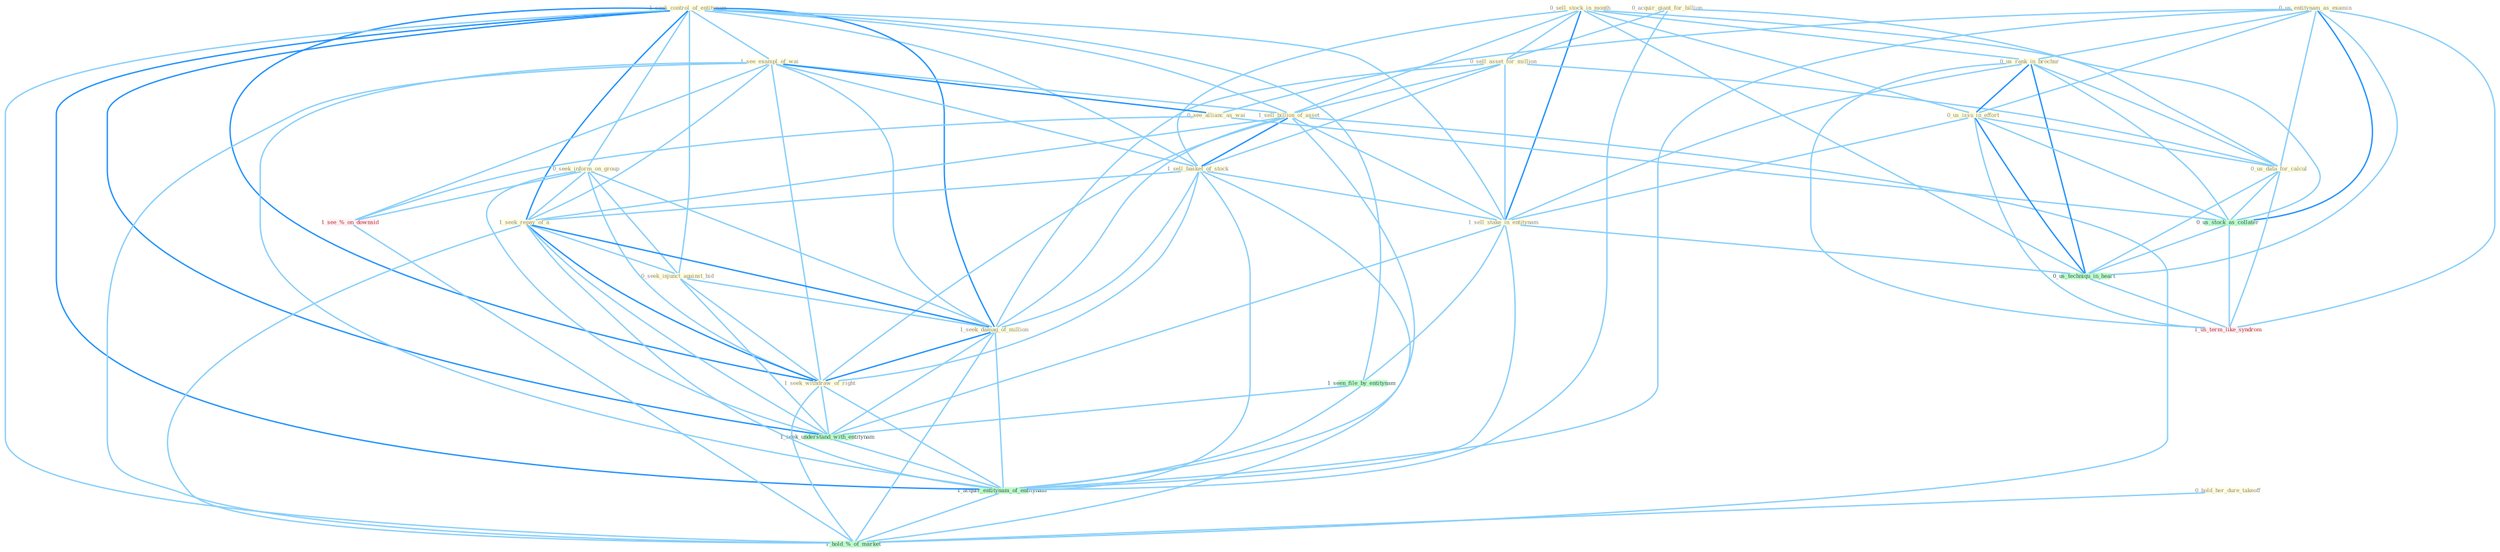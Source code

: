 Graph G{ 
    node
    [shape=polygon,style=filled,width=.5,height=.06,color="#BDFCC9",fixedsize=true,fontsize=4,
    fontcolor="#2f4f4f"];
    {node
    [color="#ffffe0", fontcolor="#8b7d6b"] "0_acquir_giant_for_billion " "0_sell_stock_in_month " "0_us_entitynam_as_examin " "1_seek_control_of_entitynam " "0_hold_her_dure_takeoff " "0_sell_asset_for_million " "1_see_exampl_of_wai " "1_sell_billion_of_asset " "0_see_allianc_as_wai " "0_us_rank_in_brochur " "1_sell_basket_of_stock " "0_seek_inform_on_group " "1_seek_repay_of_a " "0_seek_injunct_against_bid " "1_seek_damag_of_million " "0_us_issu_in_effort " "0_us_data_for_calcul " "1_sell_stake_in_entitynam " "1_seek_withdraw_of_right "}
{node [color="#fff0f5", fontcolor="#b22222"] "1_see_%_on_downsid " "1_us_term_like_syndrom "}
edge [color="#B0E2FF"];

	"0_acquir_giant_for_billion " -- "0_sell_asset_for_million " [w="1", color="#87cefa" ];
	"0_acquir_giant_for_billion " -- "0_us_data_for_calcul " [w="1", color="#87cefa" ];
	"0_acquir_giant_for_billion " -- "1_acquir_entitynam_of_entitynam " [w="1", color="#87cefa" ];
	"0_sell_stock_in_month " -- "0_sell_asset_for_million " [w="1", color="#87cefa" ];
	"0_sell_stock_in_month " -- "1_sell_billion_of_asset " [w="1", color="#87cefa" ];
	"0_sell_stock_in_month " -- "0_us_rank_in_brochur " [w="1", color="#87cefa" ];
	"0_sell_stock_in_month " -- "1_sell_basket_of_stock " [w="1", color="#87cefa" ];
	"0_sell_stock_in_month " -- "0_us_issu_in_effort " [w="1", color="#87cefa" ];
	"0_sell_stock_in_month " -- "1_sell_stake_in_entitynam " [w="2", color="#1e90ff" , len=0.8];
	"0_sell_stock_in_month " -- "0_us_stock_as_collater " [w="1", color="#87cefa" ];
	"0_sell_stock_in_month " -- "0_us_techniqu_in_heart " [w="1", color="#87cefa" ];
	"0_us_entitynam_as_examin " -- "0_see_allianc_as_wai " [w="1", color="#87cefa" ];
	"0_us_entitynam_as_examin " -- "0_us_rank_in_brochur " [w="1", color="#87cefa" ];
	"0_us_entitynam_as_examin " -- "0_us_issu_in_effort " [w="1", color="#87cefa" ];
	"0_us_entitynam_as_examin " -- "0_us_data_for_calcul " [w="1", color="#87cefa" ];
	"0_us_entitynam_as_examin " -- "0_us_stock_as_collater " [w="2", color="#1e90ff" , len=0.8];
	"0_us_entitynam_as_examin " -- "1_acquir_entitynam_of_entitynam " [w="1", color="#87cefa" ];
	"0_us_entitynam_as_examin " -- "0_us_techniqu_in_heart " [w="1", color="#87cefa" ];
	"0_us_entitynam_as_examin " -- "1_us_term_like_syndrom " [w="1", color="#87cefa" ];
	"1_seek_control_of_entitynam " -- "1_see_exampl_of_wai " [w="1", color="#87cefa" ];
	"1_seek_control_of_entitynam " -- "1_sell_billion_of_asset " [w="1", color="#87cefa" ];
	"1_seek_control_of_entitynam " -- "1_sell_basket_of_stock " [w="1", color="#87cefa" ];
	"1_seek_control_of_entitynam " -- "0_seek_inform_on_group " [w="1", color="#87cefa" ];
	"1_seek_control_of_entitynam " -- "1_seek_repay_of_a " [w="2", color="#1e90ff" , len=0.8];
	"1_seek_control_of_entitynam " -- "0_seek_injunct_against_bid " [w="1", color="#87cefa" ];
	"1_seek_control_of_entitynam " -- "1_seek_damag_of_million " [w="2", color="#1e90ff" , len=0.8];
	"1_seek_control_of_entitynam " -- "1_sell_stake_in_entitynam " [w="1", color="#87cefa" ];
	"1_seek_control_of_entitynam " -- "1_seek_withdraw_of_right " [w="2", color="#1e90ff" , len=0.8];
	"1_seek_control_of_entitynam " -- "1_seen_file_by_entitynam " [w="1", color="#87cefa" ];
	"1_seek_control_of_entitynam " -- "1_seek_understand_with_entitynam " [w="2", color="#1e90ff" , len=0.8];
	"1_seek_control_of_entitynam " -- "1_acquir_entitynam_of_entitynam " [w="2", color="#1e90ff" , len=0.8];
	"1_seek_control_of_entitynam " -- "1_hold_%_of_market " [w="1", color="#87cefa" ];
	"0_hold_her_dure_takeoff " -- "1_hold_%_of_market " [w="1", color="#87cefa" ];
	"0_sell_asset_for_million " -- "1_sell_billion_of_asset " [w="1", color="#87cefa" ];
	"0_sell_asset_for_million " -- "1_sell_basket_of_stock " [w="1", color="#87cefa" ];
	"0_sell_asset_for_million " -- "1_seek_damag_of_million " [w="1", color="#87cefa" ];
	"0_sell_asset_for_million " -- "0_us_data_for_calcul " [w="1", color="#87cefa" ];
	"0_sell_asset_for_million " -- "1_sell_stake_in_entitynam " [w="1", color="#87cefa" ];
	"1_see_exampl_of_wai " -- "1_sell_billion_of_asset " [w="1", color="#87cefa" ];
	"1_see_exampl_of_wai " -- "0_see_allianc_as_wai " [w="2", color="#1e90ff" , len=0.8];
	"1_see_exampl_of_wai " -- "1_sell_basket_of_stock " [w="1", color="#87cefa" ];
	"1_see_exampl_of_wai " -- "1_seek_repay_of_a " [w="1", color="#87cefa" ];
	"1_see_exampl_of_wai " -- "1_seek_damag_of_million " [w="1", color="#87cefa" ];
	"1_see_exampl_of_wai " -- "1_seek_withdraw_of_right " [w="1", color="#87cefa" ];
	"1_see_exampl_of_wai " -- "1_acquir_entitynam_of_entitynam " [w="1", color="#87cefa" ];
	"1_see_exampl_of_wai " -- "1_see_%_on_downsid " [w="1", color="#87cefa" ];
	"1_see_exampl_of_wai " -- "1_hold_%_of_market " [w="1", color="#87cefa" ];
	"1_sell_billion_of_asset " -- "1_sell_basket_of_stock " [w="2", color="#1e90ff" , len=0.8];
	"1_sell_billion_of_asset " -- "1_seek_repay_of_a " [w="1", color="#87cefa" ];
	"1_sell_billion_of_asset " -- "1_seek_damag_of_million " [w="1", color="#87cefa" ];
	"1_sell_billion_of_asset " -- "1_sell_stake_in_entitynam " [w="1", color="#87cefa" ];
	"1_sell_billion_of_asset " -- "1_seek_withdraw_of_right " [w="1", color="#87cefa" ];
	"1_sell_billion_of_asset " -- "1_acquir_entitynam_of_entitynam " [w="1", color="#87cefa" ];
	"1_sell_billion_of_asset " -- "1_hold_%_of_market " [w="1", color="#87cefa" ];
	"0_see_allianc_as_wai " -- "0_us_stock_as_collater " [w="1", color="#87cefa" ];
	"0_see_allianc_as_wai " -- "1_see_%_on_downsid " [w="1", color="#87cefa" ];
	"0_us_rank_in_brochur " -- "0_us_issu_in_effort " [w="2", color="#1e90ff" , len=0.8];
	"0_us_rank_in_brochur " -- "0_us_data_for_calcul " [w="1", color="#87cefa" ];
	"0_us_rank_in_brochur " -- "1_sell_stake_in_entitynam " [w="1", color="#87cefa" ];
	"0_us_rank_in_brochur " -- "0_us_stock_as_collater " [w="1", color="#87cefa" ];
	"0_us_rank_in_brochur " -- "0_us_techniqu_in_heart " [w="2", color="#1e90ff" , len=0.8];
	"0_us_rank_in_brochur " -- "1_us_term_like_syndrom " [w="1", color="#87cefa" ];
	"1_sell_basket_of_stock " -- "1_seek_repay_of_a " [w="1", color="#87cefa" ];
	"1_sell_basket_of_stock " -- "1_seek_damag_of_million " [w="1", color="#87cefa" ];
	"1_sell_basket_of_stock " -- "1_sell_stake_in_entitynam " [w="1", color="#87cefa" ];
	"1_sell_basket_of_stock " -- "1_seek_withdraw_of_right " [w="1", color="#87cefa" ];
	"1_sell_basket_of_stock " -- "1_acquir_entitynam_of_entitynam " [w="1", color="#87cefa" ];
	"1_sell_basket_of_stock " -- "1_hold_%_of_market " [w="1", color="#87cefa" ];
	"0_seek_inform_on_group " -- "1_seek_repay_of_a " [w="1", color="#87cefa" ];
	"0_seek_inform_on_group " -- "0_seek_injunct_against_bid " [w="1", color="#87cefa" ];
	"0_seek_inform_on_group " -- "1_seek_damag_of_million " [w="1", color="#87cefa" ];
	"0_seek_inform_on_group " -- "1_seek_withdraw_of_right " [w="1", color="#87cefa" ];
	"0_seek_inform_on_group " -- "1_seek_understand_with_entitynam " [w="1", color="#87cefa" ];
	"0_seek_inform_on_group " -- "1_see_%_on_downsid " [w="1", color="#87cefa" ];
	"1_seek_repay_of_a " -- "0_seek_injunct_against_bid " [w="1", color="#87cefa" ];
	"1_seek_repay_of_a " -- "1_seek_damag_of_million " [w="2", color="#1e90ff" , len=0.8];
	"1_seek_repay_of_a " -- "1_seek_withdraw_of_right " [w="2", color="#1e90ff" , len=0.8];
	"1_seek_repay_of_a " -- "1_seek_understand_with_entitynam " [w="1", color="#87cefa" ];
	"1_seek_repay_of_a " -- "1_acquir_entitynam_of_entitynam " [w="1", color="#87cefa" ];
	"1_seek_repay_of_a " -- "1_hold_%_of_market " [w="1", color="#87cefa" ];
	"0_seek_injunct_against_bid " -- "1_seek_damag_of_million " [w="1", color="#87cefa" ];
	"0_seek_injunct_against_bid " -- "1_seek_withdraw_of_right " [w="1", color="#87cefa" ];
	"0_seek_injunct_against_bid " -- "1_seek_understand_with_entitynam " [w="1", color="#87cefa" ];
	"1_seek_damag_of_million " -- "1_seek_withdraw_of_right " [w="2", color="#1e90ff" , len=0.8];
	"1_seek_damag_of_million " -- "1_seek_understand_with_entitynam " [w="1", color="#87cefa" ];
	"1_seek_damag_of_million " -- "1_acquir_entitynam_of_entitynam " [w="1", color="#87cefa" ];
	"1_seek_damag_of_million " -- "1_hold_%_of_market " [w="1", color="#87cefa" ];
	"0_us_issu_in_effort " -- "0_us_data_for_calcul " [w="1", color="#87cefa" ];
	"0_us_issu_in_effort " -- "1_sell_stake_in_entitynam " [w="1", color="#87cefa" ];
	"0_us_issu_in_effort " -- "0_us_stock_as_collater " [w="1", color="#87cefa" ];
	"0_us_issu_in_effort " -- "0_us_techniqu_in_heart " [w="2", color="#1e90ff" , len=0.8];
	"0_us_issu_in_effort " -- "1_us_term_like_syndrom " [w="1", color="#87cefa" ];
	"0_us_data_for_calcul " -- "0_us_stock_as_collater " [w="1", color="#87cefa" ];
	"0_us_data_for_calcul " -- "0_us_techniqu_in_heart " [w="1", color="#87cefa" ];
	"0_us_data_for_calcul " -- "1_us_term_like_syndrom " [w="1", color="#87cefa" ];
	"1_sell_stake_in_entitynam " -- "1_seen_file_by_entitynam " [w="1", color="#87cefa" ];
	"1_sell_stake_in_entitynam " -- "1_seek_understand_with_entitynam " [w="1", color="#87cefa" ];
	"1_sell_stake_in_entitynam " -- "1_acquir_entitynam_of_entitynam " [w="1", color="#87cefa" ];
	"1_sell_stake_in_entitynam " -- "0_us_techniqu_in_heart " [w="1", color="#87cefa" ];
	"1_seek_withdraw_of_right " -- "1_seek_understand_with_entitynam " [w="1", color="#87cefa" ];
	"1_seek_withdraw_of_right " -- "1_acquir_entitynam_of_entitynam " [w="1", color="#87cefa" ];
	"1_seek_withdraw_of_right " -- "1_hold_%_of_market " [w="1", color="#87cefa" ];
	"1_seen_file_by_entitynam " -- "1_seek_understand_with_entitynam " [w="1", color="#87cefa" ];
	"1_seen_file_by_entitynam " -- "1_acquir_entitynam_of_entitynam " [w="1", color="#87cefa" ];
	"0_us_stock_as_collater " -- "0_us_techniqu_in_heart " [w="1", color="#87cefa" ];
	"0_us_stock_as_collater " -- "1_us_term_like_syndrom " [w="1", color="#87cefa" ];
	"1_seek_understand_with_entitynam " -- "1_acquir_entitynam_of_entitynam " [w="1", color="#87cefa" ];
	"1_acquir_entitynam_of_entitynam " -- "1_hold_%_of_market " [w="1", color="#87cefa" ];
	"0_us_techniqu_in_heart " -- "1_us_term_like_syndrom " [w="1", color="#87cefa" ];
	"1_see_%_on_downsid " -- "1_hold_%_of_market " [w="1", color="#87cefa" ];
}
